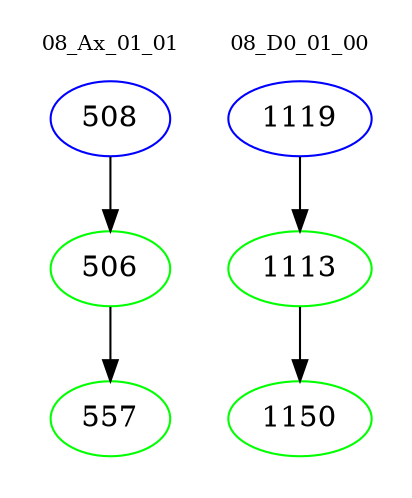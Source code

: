 digraph{
subgraph cluster_0 {
color = white
label = "08_Ax_01_01";
fontsize=10;
T0_508 [label="508", color="blue"]
T0_508 -> T0_506 [color="black"]
T0_506 [label="506", color="green"]
T0_506 -> T0_557 [color="black"]
T0_557 [label="557", color="green"]
}
subgraph cluster_1 {
color = white
label = "08_D0_01_00";
fontsize=10;
T1_1119 [label="1119", color="blue"]
T1_1119 -> T1_1113 [color="black"]
T1_1113 [label="1113", color="green"]
T1_1113 -> T1_1150 [color="black"]
T1_1150 [label="1150", color="green"]
}
}

